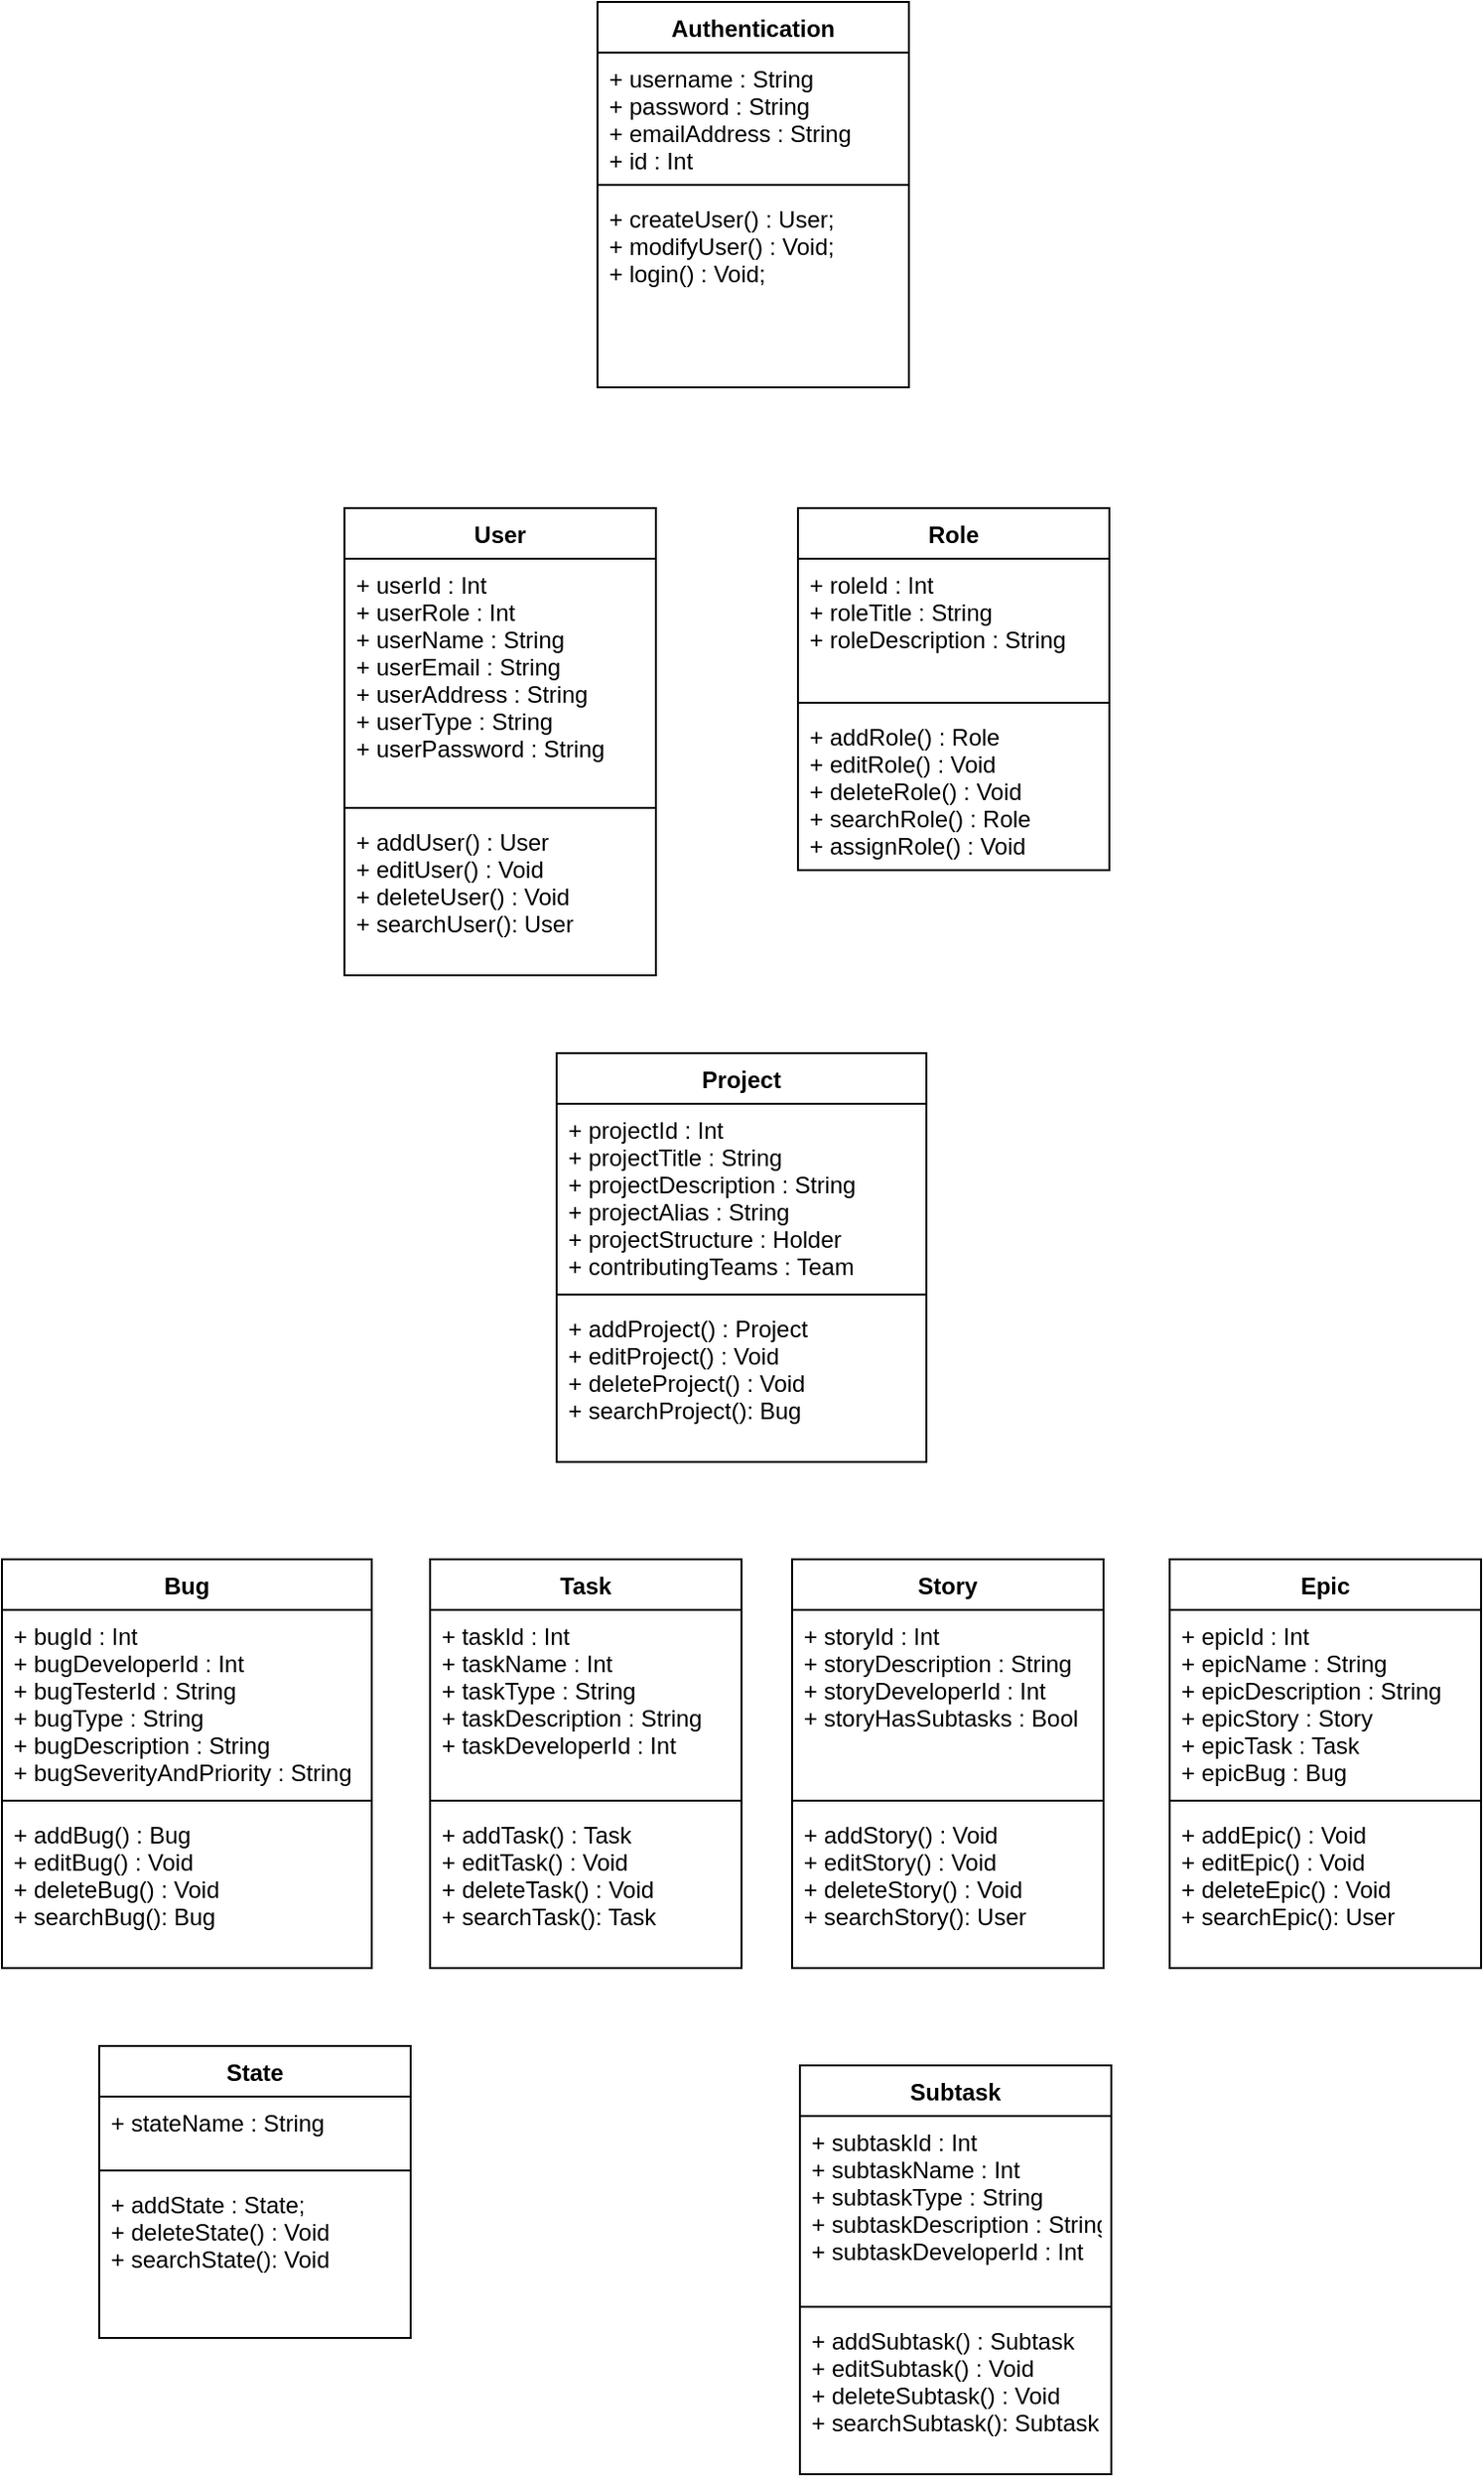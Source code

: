 <mxfile version="13.9.2" type="device"><diagram id="C5RBs43oDa-KdzZeNtuy" name="Page-1"><mxGraphModel dx="2031" dy="1089" grid="1" gridSize="10" guides="1" tooltips="1" connect="1" arrows="1" fold="1" page="1" pageScale="1" pageWidth="827" pageHeight="1169" math="0" shadow="0"><root><mxCell id="WIyWlLk6GJQsqaUBKTNV-0"/><mxCell id="WIyWlLk6GJQsqaUBKTNV-1" parent="WIyWlLk6GJQsqaUBKTNV-0"/><mxCell id="R6H3NIKYV2RDk92sO-SV-11" value="User" style="swimlane;fontStyle=1;align=center;verticalAlign=top;childLayout=stackLayout;horizontal=1;startSize=26;horizontalStack=0;resizeParent=1;resizeParentMax=0;resizeLast=0;collapsible=1;marginBottom=0;" vertex="1" parent="WIyWlLk6GJQsqaUBKTNV-1"><mxGeometry x="210" y="270" width="160" height="240" as="geometry"/></mxCell><mxCell id="R6H3NIKYV2RDk92sO-SV-12" value="+ userId : Int&#10;+ userRole : Int&#10;+ userName : String&#10;+ userEmail : String&#10;+ userAddress : String&#10;+ userType : String&#10;+ userPassword : String" style="text;strokeColor=none;fillColor=none;align=left;verticalAlign=top;spacingLeft=4;spacingRight=4;overflow=hidden;rotatable=0;points=[[0,0.5],[1,0.5]];portConstraint=eastwest;" vertex="1" parent="R6H3NIKYV2RDk92sO-SV-11"><mxGeometry y="26" width="160" height="124" as="geometry"/></mxCell><mxCell id="R6H3NIKYV2RDk92sO-SV-13" value="" style="line;strokeWidth=1;fillColor=none;align=left;verticalAlign=middle;spacingTop=-1;spacingLeft=3;spacingRight=3;rotatable=0;labelPosition=right;points=[];portConstraint=eastwest;" vertex="1" parent="R6H3NIKYV2RDk92sO-SV-11"><mxGeometry y="150" width="160" height="8" as="geometry"/></mxCell><mxCell id="R6H3NIKYV2RDk92sO-SV-14" value="+ addUser() : User&#10;+ editUser() : Void&#10;+ deleteUser() : Void&#10;+ searchUser(): User&#10;" style="text;strokeColor=none;fillColor=none;align=left;verticalAlign=top;spacingLeft=4;spacingRight=4;overflow=hidden;rotatable=0;points=[[0,0.5],[1,0.5]];portConstraint=eastwest;" vertex="1" parent="R6H3NIKYV2RDk92sO-SV-11"><mxGeometry y="158" width="160" height="82" as="geometry"/></mxCell><mxCell id="R6H3NIKYV2RDk92sO-SV-16" value="Role" style="swimlane;fontStyle=1;align=center;verticalAlign=top;childLayout=stackLayout;horizontal=1;startSize=26;horizontalStack=0;resizeParent=1;resizeParentMax=0;resizeLast=0;collapsible=1;marginBottom=0;" vertex="1" parent="WIyWlLk6GJQsqaUBKTNV-1"><mxGeometry x="443" y="270" width="160" height="186" as="geometry"/></mxCell><mxCell id="R6H3NIKYV2RDk92sO-SV-17" value="+ roleId : Int&#10;+ roleTitle : String&#10;+ roleDescription : String" style="text;strokeColor=none;fillColor=none;align=left;verticalAlign=top;spacingLeft=4;spacingRight=4;overflow=hidden;rotatable=0;points=[[0,0.5],[1,0.5]];portConstraint=eastwest;" vertex="1" parent="R6H3NIKYV2RDk92sO-SV-16"><mxGeometry y="26" width="160" height="70" as="geometry"/></mxCell><mxCell id="R6H3NIKYV2RDk92sO-SV-18" value="" style="line;strokeWidth=1;fillColor=none;align=left;verticalAlign=middle;spacingTop=-1;spacingLeft=3;spacingRight=3;rotatable=0;labelPosition=right;points=[];portConstraint=eastwest;" vertex="1" parent="R6H3NIKYV2RDk92sO-SV-16"><mxGeometry y="96" width="160" height="8" as="geometry"/></mxCell><mxCell id="R6H3NIKYV2RDk92sO-SV-19" value="+ addRole() : Role&#10;+ editRole() : Void&#10;+ deleteRole() : Void&#10;+ searchRole() : Role&#10;+ assignRole() : Void" style="text;strokeColor=none;fillColor=none;align=left;verticalAlign=top;spacingLeft=4;spacingRight=4;overflow=hidden;rotatable=0;points=[[0,0.5],[1,0.5]];portConstraint=eastwest;" vertex="1" parent="R6H3NIKYV2RDk92sO-SV-16"><mxGeometry y="104" width="160" height="82" as="geometry"/></mxCell><mxCell id="R6H3NIKYV2RDk92sO-SV-24" value="Bug" style="swimlane;fontStyle=1;align=center;verticalAlign=top;childLayout=stackLayout;horizontal=1;startSize=26;horizontalStack=0;resizeParent=1;resizeParentMax=0;resizeLast=0;collapsible=1;marginBottom=0;" vertex="1" parent="WIyWlLk6GJQsqaUBKTNV-1"><mxGeometry x="34" y="810" width="190" height="210" as="geometry"/></mxCell><mxCell id="R6H3NIKYV2RDk92sO-SV-25" value="+ bugId : Int&#10;+ bugDeveloperId : Int&#10;+ bugTesterId : String&#10;+ bugType : String&#10;+ bugDescription : String&#10;+ bugSeverityAndPriority : String " style="text;strokeColor=none;fillColor=none;align=left;verticalAlign=top;spacingLeft=4;spacingRight=4;overflow=hidden;rotatable=0;points=[[0,0.5],[1,0.5]];portConstraint=eastwest;" vertex="1" parent="R6H3NIKYV2RDk92sO-SV-24"><mxGeometry y="26" width="190" height="94" as="geometry"/></mxCell><mxCell id="R6H3NIKYV2RDk92sO-SV-26" value="" style="line;strokeWidth=1;fillColor=none;align=left;verticalAlign=middle;spacingTop=-1;spacingLeft=3;spacingRight=3;rotatable=0;labelPosition=right;points=[];portConstraint=eastwest;" vertex="1" parent="R6H3NIKYV2RDk92sO-SV-24"><mxGeometry y="120" width="190" height="8" as="geometry"/></mxCell><mxCell id="R6H3NIKYV2RDk92sO-SV-27" value="+ addBug() : Bug&#10;+ editBug() : Void&#10;+ deleteBug() : Void&#10;+ searchBug(): Bug&#10;" style="text;strokeColor=none;fillColor=none;align=left;verticalAlign=top;spacingLeft=4;spacingRight=4;overflow=hidden;rotatable=0;points=[[0,0.5],[1,0.5]];portConstraint=eastwest;" vertex="1" parent="R6H3NIKYV2RDk92sO-SV-24"><mxGeometry y="128" width="190" height="82" as="geometry"/></mxCell><mxCell id="R6H3NIKYV2RDk92sO-SV-28" value="Task" style="swimlane;fontStyle=1;align=center;verticalAlign=top;childLayout=stackLayout;horizontal=1;startSize=26;horizontalStack=0;resizeParent=1;resizeParentMax=0;resizeLast=0;collapsible=1;marginBottom=0;" vertex="1" parent="WIyWlLk6GJQsqaUBKTNV-1"><mxGeometry x="254" y="810" width="160" height="210" as="geometry"/></mxCell><mxCell id="R6H3NIKYV2RDk92sO-SV-29" value="+ taskId : Int&#10;+ taskName : Int&#10;+ taskType : String&#10;+ taskDescription : String&#10;+ taskDeveloperId : Int" style="text;strokeColor=none;fillColor=none;align=left;verticalAlign=top;spacingLeft=4;spacingRight=4;overflow=hidden;rotatable=0;points=[[0,0.5],[1,0.5]];portConstraint=eastwest;" vertex="1" parent="R6H3NIKYV2RDk92sO-SV-28"><mxGeometry y="26" width="160" height="94" as="geometry"/></mxCell><mxCell id="R6H3NIKYV2RDk92sO-SV-30" value="" style="line;strokeWidth=1;fillColor=none;align=left;verticalAlign=middle;spacingTop=-1;spacingLeft=3;spacingRight=3;rotatable=0;labelPosition=right;points=[];portConstraint=eastwest;" vertex="1" parent="R6H3NIKYV2RDk92sO-SV-28"><mxGeometry y="120" width="160" height="8" as="geometry"/></mxCell><mxCell id="R6H3NIKYV2RDk92sO-SV-31" value="+ addTask() : Task&#10;+ editTask() : Void&#10;+ deleteTask() : Void&#10;+ searchTask(): Task&#10;" style="text;strokeColor=none;fillColor=none;align=left;verticalAlign=top;spacingLeft=4;spacingRight=4;overflow=hidden;rotatable=0;points=[[0,0.5],[1,0.5]];portConstraint=eastwest;" vertex="1" parent="R6H3NIKYV2RDk92sO-SV-28"><mxGeometry y="128" width="160" height="82" as="geometry"/></mxCell><mxCell id="R6H3NIKYV2RDk92sO-SV-32" value="Story" style="swimlane;fontStyle=1;align=center;verticalAlign=top;childLayout=stackLayout;horizontal=1;startSize=26;horizontalStack=0;resizeParent=1;resizeParentMax=0;resizeLast=0;collapsible=1;marginBottom=0;" vertex="1" parent="WIyWlLk6GJQsqaUBKTNV-1"><mxGeometry x="440" y="810" width="160" height="210" as="geometry"/></mxCell><mxCell id="R6H3NIKYV2RDk92sO-SV-33" value="+ storyId : Int&#10;+ storyDescription : String&#10;+ storyDeveloperId : Int&#10;+ storyHasSubtasks : Bool" style="text;strokeColor=none;fillColor=none;align=left;verticalAlign=top;spacingLeft=4;spacingRight=4;overflow=hidden;rotatable=0;points=[[0,0.5],[1,0.5]];portConstraint=eastwest;" vertex="1" parent="R6H3NIKYV2RDk92sO-SV-32"><mxGeometry y="26" width="160" height="94" as="geometry"/></mxCell><mxCell id="R6H3NIKYV2RDk92sO-SV-34" value="" style="line;strokeWidth=1;fillColor=none;align=left;verticalAlign=middle;spacingTop=-1;spacingLeft=3;spacingRight=3;rotatable=0;labelPosition=right;points=[];portConstraint=eastwest;" vertex="1" parent="R6H3NIKYV2RDk92sO-SV-32"><mxGeometry y="120" width="160" height="8" as="geometry"/></mxCell><mxCell id="R6H3NIKYV2RDk92sO-SV-35" value="+ addStory() : Void&#10;+ editStory() : Void&#10;+ deleteStory() : Void&#10;+ searchStory(): User&#10;" style="text;strokeColor=none;fillColor=none;align=left;verticalAlign=top;spacingLeft=4;spacingRight=4;overflow=hidden;rotatable=0;points=[[0,0.5],[1,0.5]];portConstraint=eastwest;" vertex="1" parent="R6H3NIKYV2RDk92sO-SV-32"><mxGeometry y="128" width="160" height="82" as="geometry"/></mxCell><mxCell id="R6H3NIKYV2RDk92sO-SV-36" value="Epic" style="swimlane;fontStyle=1;align=center;verticalAlign=top;childLayout=stackLayout;horizontal=1;startSize=26;horizontalStack=0;resizeParent=1;resizeParentMax=0;resizeLast=0;collapsible=1;marginBottom=0;" vertex="1" parent="WIyWlLk6GJQsqaUBKTNV-1"><mxGeometry x="634" y="810" width="160" height="210" as="geometry"/></mxCell><mxCell id="R6H3NIKYV2RDk92sO-SV-37" value="+ epicId : Int&#10;+ epicName : String&#10;+ epicDescription : String&#10;+ epicStory : Story&#10;+ epicTask : Task&#10;+ epicBug : Bug&#10;" style="text;strokeColor=none;fillColor=none;align=left;verticalAlign=top;spacingLeft=4;spacingRight=4;overflow=hidden;rotatable=0;points=[[0,0.5],[1,0.5]];portConstraint=eastwest;" vertex="1" parent="R6H3NIKYV2RDk92sO-SV-36"><mxGeometry y="26" width="160" height="94" as="geometry"/></mxCell><mxCell id="R6H3NIKYV2RDk92sO-SV-38" value="" style="line;strokeWidth=1;fillColor=none;align=left;verticalAlign=middle;spacingTop=-1;spacingLeft=3;spacingRight=3;rotatable=0;labelPosition=right;points=[];portConstraint=eastwest;" vertex="1" parent="R6H3NIKYV2RDk92sO-SV-36"><mxGeometry y="120" width="160" height="8" as="geometry"/></mxCell><mxCell id="R6H3NIKYV2RDk92sO-SV-39" value="+ addEpic() : Void&#10;+ editEpic() : Void&#10;+ deleteEpic() : Void&#10;+ searchEpic(): User&#10;" style="text;strokeColor=none;fillColor=none;align=left;verticalAlign=top;spacingLeft=4;spacingRight=4;overflow=hidden;rotatable=0;points=[[0,0.5],[1,0.5]];portConstraint=eastwest;" vertex="1" parent="R6H3NIKYV2RDk92sO-SV-36"><mxGeometry y="128" width="160" height="82" as="geometry"/></mxCell><mxCell id="R6H3NIKYV2RDk92sO-SV-40" value="Subtask" style="swimlane;fontStyle=1;align=center;verticalAlign=top;childLayout=stackLayout;horizontal=1;startSize=26;horizontalStack=0;resizeParent=1;resizeParentMax=0;resizeLast=0;collapsible=1;marginBottom=0;" vertex="1" parent="WIyWlLk6GJQsqaUBKTNV-1"><mxGeometry x="444" y="1070" width="160" height="210" as="geometry"/></mxCell><mxCell id="R6H3NIKYV2RDk92sO-SV-41" value="+ subtaskId : Int&#10;+ subtaskName : Int&#10;+ subtaskType : String&#10;+ subtaskDescription : String&#10;+ subtaskDeveloperId : Int" style="text;strokeColor=none;fillColor=none;align=left;verticalAlign=top;spacingLeft=4;spacingRight=4;overflow=hidden;rotatable=0;points=[[0,0.5],[1,0.5]];portConstraint=eastwest;" vertex="1" parent="R6H3NIKYV2RDk92sO-SV-40"><mxGeometry y="26" width="160" height="94" as="geometry"/></mxCell><mxCell id="R6H3NIKYV2RDk92sO-SV-42" value="" style="line;strokeWidth=1;fillColor=none;align=left;verticalAlign=middle;spacingTop=-1;spacingLeft=3;spacingRight=3;rotatable=0;labelPosition=right;points=[];portConstraint=eastwest;" vertex="1" parent="R6H3NIKYV2RDk92sO-SV-40"><mxGeometry y="120" width="160" height="8" as="geometry"/></mxCell><mxCell id="R6H3NIKYV2RDk92sO-SV-43" value="+ addSubtask() : Subtask&#10;+ editSubtask() : Void&#10;+ deleteSubtask() : Void&#10;+ searchSubtask(): Subtask&#10;" style="text;strokeColor=none;fillColor=none;align=left;verticalAlign=top;spacingLeft=4;spacingRight=4;overflow=hidden;rotatable=0;points=[[0,0.5],[1,0.5]];portConstraint=eastwest;" vertex="1" parent="R6H3NIKYV2RDk92sO-SV-40"><mxGeometry y="128" width="160" height="82" as="geometry"/></mxCell><mxCell id="R6H3NIKYV2RDk92sO-SV-44" value="Project" style="swimlane;fontStyle=1;align=center;verticalAlign=top;childLayout=stackLayout;horizontal=1;startSize=26;horizontalStack=0;resizeParent=1;resizeParentMax=0;resizeLast=0;collapsible=1;marginBottom=0;" vertex="1" parent="WIyWlLk6GJQsqaUBKTNV-1"><mxGeometry x="319" y="550" width="190" height="210" as="geometry"/></mxCell><mxCell id="R6H3NIKYV2RDk92sO-SV-45" value="+ projectId : Int&#10;+ projectTitle : String&#10;+ projectDescription : String&#10;+ projectAlias : String &#10;+ projectStructure : Holder&#10;+ contributingTeams : Team" style="text;strokeColor=none;fillColor=none;align=left;verticalAlign=top;spacingLeft=4;spacingRight=4;overflow=hidden;rotatable=0;points=[[0,0.5],[1,0.5]];portConstraint=eastwest;" vertex="1" parent="R6H3NIKYV2RDk92sO-SV-44"><mxGeometry y="26" width="190" height="94" as="geometry"/></mxCell><mxCell id="R6H3NIKYV2RDk92sO-SV-46" value="" style="line;strokeWidth=1;fillColor=none;align=left;verticalAlign=middle;spacingTop=-1;spacingLeft=3;spacingRight=3;rotatable=0;labelPosition=right;points=[];portConstraint=eastwest;" vertex="1" parent="R6H3NIKYV2RDk92sO-SV-44"><mxGeometry y="120" width="190" height="8" as="geometry"/></mxCell><mxCell id="R6H3NIKYV2RDk92sO-SV-47" value="+ addProject() : Project&#10;+ editProject() : Void&#10;+ deleteProject() : Void&#10;+ searchProject(): Bug&#10;" style="text;strokeColor=none;fillColor=none;align=left;verticalAlign=top;spacingLeft=4;spacingRight=4;overflow=hidden;rotatable=0;points=[[0,0.5],[1,0.5]];portConstraint=eastwest;" vertex="1" parent="R6H3NIKYV2RDk92sO-SV-44"><mxGeometry y="128" width="190" height="82" as="geometry"/></mxCell><mxCell id="R6H3NIKYV2RDk92sO-SV-48" value="Authentication" style="swimlane;fontStyle=1;align=center;verticalAlign=top;childLayout=stackLayout;horizontal=1;startSize=26;horizontalStack=0;resizeParent=1;resizeParentMax=0;resizeLast=0;collapsible=1;marginBottom=0;" vertex="1" parent="WIyWlLk6GJQsqaUBKTNV-1"><mxGeometry x="340" y="10" width="160" height="198" as="geometry"/></mxCell><mxCell id="R6H3NIKYV2RDk92sO-SV-49" value="+ username : String&#10;+ password : String&#10;+ emailAddress : String&#10;+ id : Int" style="text;strokeColor=none;fillColor=none;align=left;verticalAlign=top;spacingLeft=4;spacingRight=4;overflow=hidden;rotatable=0;points=[[0,0.5],[1,0.5]];portConstraint=eastwest;" vertex="1" parent="R6H3NIKYV2RDk92sO-SV-48"><mxGeometry y="26" width="160" height="64" as="geometry"/></mxCell><mxCell id="R6H3NIKYV2RDk92sO-SV-50" value="" style="line;strokeWidth=1;fillColor=none;align=left;verticalAlign=middle;spacingTop=-1;spacingLeft=3;spacingRight=3;rotatable=0;labelPosition=right;points=[];portConstraint=eastwest;" vertex="1" parent="R6H3NIKYV2RDk92sO-SV-48"><mxGeometry y="90" width="160" height="8" as="geometry"/></mxCell><mxCell id="R6H3NIKYV2RDk92sO-SV-51" value="+ createUser() : User;&#10;+ modifyUser() : Void;&#10;+ login() : Void;" style="text;strokeColor=none;fillColor=none;align=left;verticalAlign=top;spacingLeft=4;spacingRight=4;overflow=hidden;rotatable=0;points=[[0,0.5],[1,0.5]];portConstraint=eastwest;" vertex="1" parent="R6H3NIKYV2RDk92sO-SV-48"><mxGeometry y="98" width="160" height="100" as="geometry"/></mxCell><mxCell id="R6H3NIKYV2RDk92sO-SV-52" value="State" style="swimlane;fontStyle=1;align=center;verticalAlign=top;childLayout=stackLayout;horizontal=1;startSize=26;horizontalStack=0;resizeParent=1;resizeParentMax=0;resizeLast=0;collapsible=1;marginBottom=0;" vertex="1" parent="WIyWlLk6GJQsqaUBKTNV-1"><mxGeometry x="84" y="1060" width="160" height="150" as="geometry"/></mxCell><mxCell id="R6H3NIKYV2RDk92sO-SV-53" value="+ stateName : String" style="text;strokeColor=none;fillColor=none;align=left;verticalAlign=top;spacingLeft=4;spacingRight=4;overflow=hidden;rotatable=0;points=[[0,0.5],[1,0.5]];portConstraint=eastwest;" vertex="1" parent="R6H3NIKYV2RDk92sO-SV-52"><mxGeometry y="26" width="160" height="34" as="geometry"/></mxCell><mxCell id="R6H3NIKYV2RDk92sO-SV-54" value="" style="line;strokeWidth=1;fillColor=none;align=left;verticalAlign=middle;spacingTop=-1;spacingLeft=3;spacingRight=3;rotatable=0;labelPosition=right;points=[];portConstraint=eastwest;" vertex="1" parent="R6H3NIKYV2RDk92sO-SV-52"><mxGeometry y="60" width="160" height="8" as="geometry"/></mxCell><mxCell id="R6H3NIKYV2RDk92sO-SV-55" value="+ addState : State;&#10;+ deleteState() : Void&#10;+ searchState(): Void&#10;" style="text;strokeColor=none;fillColor=none;align=left;verticalAlign=top;spacingLeft=4;spacingRight=4;overflow=hidden;rotatable=0;points=[[0,0.5],[1,0.5]];portConstraint=eastwest;" vertex="1" parent="R6H3NIKYV2RDk92sO-SV-52"><mxGeometry y="68" width="160" height="82" as="geometry"/></mxCell></root></mxGraphModel></diagram></mxfile>